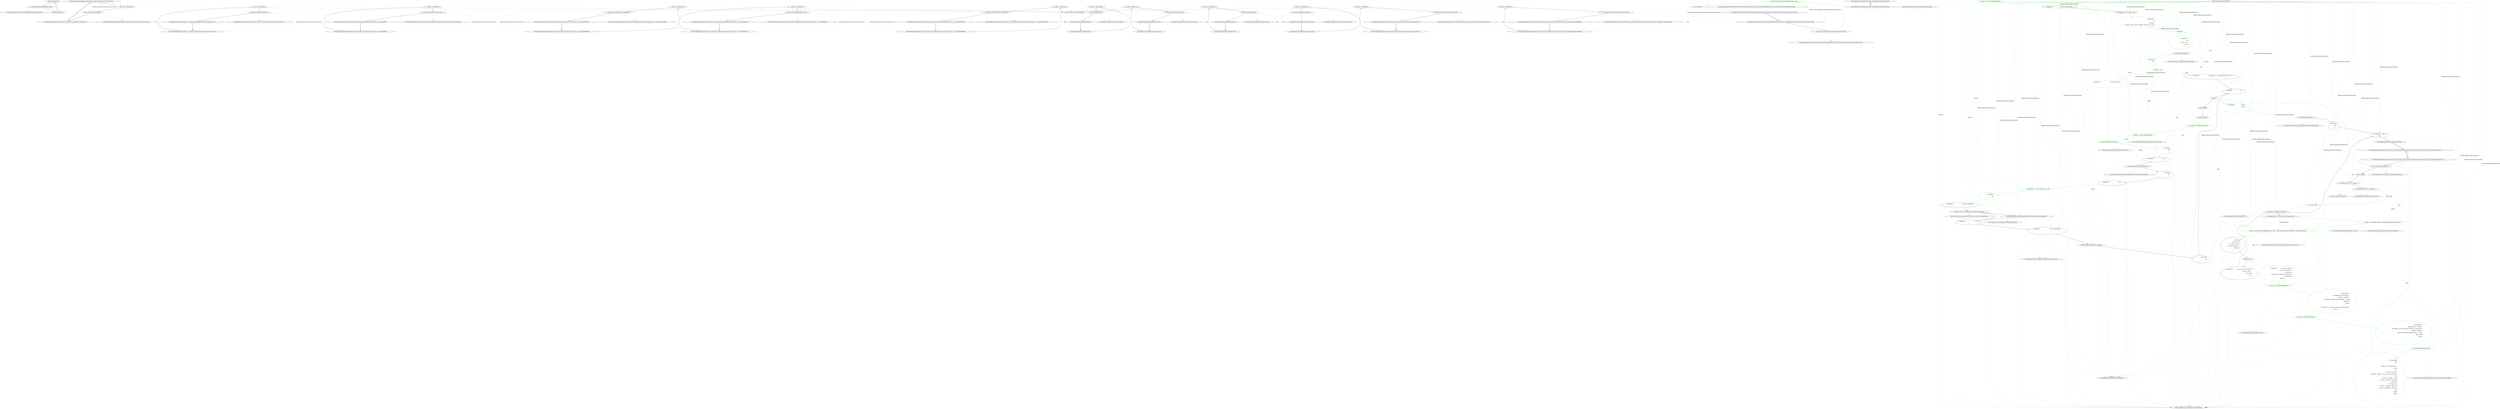 digraph  {
n0 [cluster="lambda expression", label="Entry lambda expression", span="29-29"];
n1 [cluster="lambda expression", label="new BackgroundJobClient(JobStorage.Current)", span="29-29"];
n2 [cluster="lambda expression", label="Exit lambda expression", span="29-29"];
n3 [cluster="Hangfire.BackgroundJobClient.BackgroundJobClient(Hangfire.JobStorage)", label="Entry Hangfire.BackgroundJobClient.BackgroundJobClient(Hangfire.JobStorage)", span="48-48"];
n4 [cluster="Hangfire.BackgroundJob.Enqueue(System.Linq.Expressions.Expression<System.Action>)", label="Entry Hangfire.BackgroundJob.Enqueue(System.Linq.Expressions.Expression<System.Action>)", span="61-61"];
n5 [cluster="Hangfire.BackgroundJob.Enqueue(System.Linq.Expressions.Expression<System.Action>)", label="var client = ClientFactory()", span="63-63"];
n6 [cluster="Hangfire.BackgroundJob.Enqueue(System.Linq.Expressions.Expression<System.Action>)", label="return client.Enqueue(methodCall);", span="64-64"];
n8 [cluster="System.Func<TResult>.Invoke()", label="Entry System.Func<TResult>.Invoke()", span="0-0"];
n7 [cluster="Hangfire.BackgroundJob.Enqueue(System.Linq.Expressions.Expression<System.Action>)", label="Exit Hangfire.BackgroundJob.Enqueue(System.Linq.Expressions.Expression<System.Action>)", span="61-61"];
n9 [cluster="Hangfire.IBackgroundJobClient.Enqueue(System.Linq.Expressions.Expression<System.Action>)", label="Entry Hangfire.IBackgroundJobClient.Enqueue(System.Linq.Expressions.Expression<System.Action>)", span="36-36"];
n10 [cluster="Hangfire.BackgroundJob.Enqueue<T>(System.Linq.Expressions.Expression<System.Action<T>>)", label="Entry Hangfire.BackgroundJob.Enqueue<T>(System.Linq.Expressions.Expression<System.Action<T>>)", span="77-77"];
n11 [cluster="Hangfire.BackgroundJob.Enqueue<T>(System.Linq.Expressions.Expression<System.Action<T>>)", label="var client = ClientFactory()", span="79-79"];
n12 [cluster="Hangfire.BackgroundJob.Enqueue<T>(System.Linq.Expressions.Expression<System.Action<T>>)", label="return client.Enqueue(methodCall);", span="80-80"];
n13 [cluster="Hangfire.BackgroundJob.Enqueue<T>(System.Linq.Expressions.Expression<System.Action<T>>)", label="Exit Hangfire.BackgroundJob.Enqueue<T>(System.Linq.Expressions.Expression<System.Action<T>>)", span="77-77"];
n14 [cluster="Hangfire.IBackgroundJobClient.Enqueue<T>(System.Linq.Expressions.Expression<System.Action<T>>)", label="Entry Hangfire.IBackgroundJobClient.Enqueue<T>(System.Linq.Expressions.Expression<System.Action<T>>)", span="54-54"];
n15 [cluster="Hangfire.BackgroundJob.Schedule(System.Linq.Expressions.Expression<System.Action>, System.TimeSpan)", label="Entry Hangfire.BackgroundJob.Schedule(System.Linq.Expressions.Expression<System.Action>, System.TimeSpan)", span="91-91"];
n16 [cluster="Hangfire.BackgroundJob.Schedule(System.Linq.Expressions.Expression<System.Action>, System.TimeSpan)", label="var client = ClientFactory()", span="93-93"];
n17 [cluster="Hangfire.BackgroundJob.Schedule(System.Linq.Expressions.Expression<System.Action>, System.TimeSpan)", label="return client.Schedule(methodCall, delay);", span="94-94"];
n18 [cluster="Hangfire.BackgroundJob.Schedule(System.Linq.Expressions.Expression<System.Action>, System.TimeSpan)", label="Exit Hangfire.BackgroundJob.Schedule(System.Linq.Expressions.Expression<System.Action>, System.TimeSpan)", span="91-91"];
n19 [cluster="Hangfire.IBackgroundJobClient.Schedule(System.Linq.Expressions.Expression<System.Action>, System.TimeSpan)", label="Entry Hangfire.IBackgroundJobClient.Schedule(System.Linq.Expressions.Expression<System.Action>, System.TimeSpan)", span="69-69"];
n20 [cluster="Hangfire.BackgroundJob.Schedule(System.Linq.Expressions.Expression<System.Action>, System.DateTimeOffset)", label="Entry Hangfire.BackgroundJob.Schedule(System.Linq.Expressions.Expression<System.Action>, System.DateTimeOffset)", span="105-105"];
n21 [cluster="Hangfire.BackgroundJob.Schedule(System.Linq.Expressions.Expression<System.Action>, System.DateTimeOffset)", label="var client = ClientFactory()", span="107-107"];
n22 [cluster="Hangfire.BackgroundJob.Schedule(System.Linq.Expressions.Expression<System.Action>, System.DateTimeOffset)", label="return client.Schedule(methodCall, enqueueAt);", span="108-108"];
n23 [cluster="Hangfire.BackgroundJob.Schedule(System.Linq.Expressions.Expression<System.Action>, System.DateTimeOffset)", label="Exit Hangfire.BackgroundJob.Schedule(System.Linq.Expressions.Expression<System.Action>, System.DateTimeOffset)", span="105-105"];
n24 [cluster="Hangfire.IBackgroundJobClient.Schedule(System.Linq.Expressions.Expression<System.Action>, System.DateTimeOffset)", label="Entry Hangfire.IBackgroundJobClient.Schedule(System.Linq.Expressions.Expression<System.Action>, System.DateTimeOffset)", span="84-84"];
n25 [cluster="Hangfire.BackgroundJob.Schedule<T>(System.Linq.Expressions.Expression<System.Action<T>>, System.TimeSpan)", label="Entry Hangfire.BackgroundJob.Schedule<T>(System.Linq.Expressions.Expression<System.Action<T>>, System.TimeSpan)", span="120-120"];
n26 [cluster="Hangfire.BackgroundJob.Schedule<T>(System.Linq.Expressions.Expression<System.Action<T>>, System.TimeSpan)", label="var client = ClientFactory()", span="122-122"];
n27 [cluster="Hangfire.BackgroundJob.Schedule<T>(System.Linq.Expressions.Expression<System.Action<T>>, System.TimeSpan)", label="return client.Schedule(methodCall, delay);", span="123-123"];
n28 [cluster="Hangfire.BackgroundJob.Schedule<T>(System.Linq.Expressions.Expression<System.Action<T>>, System.TimeSpan)", label="Exit Hangfire.BackgroundJob.Schedule<T>(System.Linq.Expressions.Expression<System.Action<T>>, System.TimeSpan)", span="120-120"];
n29 [cluster="Hangfire.IBackgroundJobClient.Schedule<T>(System.Linq.Expressions.Expression<System.Action<T>>, System.TimeSpan)", label="Entry Hangfire.IBackgroundJobClient.Schedule<T>(System.Linq.Expressions.Expression<System.Action<T>>, System.TimeSpan)", span="104-104"];
n30 [cluster="Hangfire.BackgroundJob.Schedule<T>(System.Linq.Expressions.Expression<System.Action<T>>, System.DateTimeOffset)", label="Entry Hangfire.BackgroundJob.Schedule<T>(System.Linq.Expressions.Expression<System.Action<T>>, System.DateTimeOffset)", span="135-135"];
n31 [cluster="Hangfire.BackgroundJob.Schedule<T>(System.Linq.Expressions.Expression<System.Action<T>>, System.DateTimeOffset)", label="var client = ClientFactory()", span="137-137"];
n32 [cluster="Hangfire.BackgroundJob.Schedule<T>(System.Linq.Expressions.Expression<System.Action<T>>, System.DateTimeOffset)", label="return client.Schedule(methodCall, enqueueAt);", span="138-138"];
n33 [cluster="Hangfire.BackgroundJob.Schedule<T>(System.Linq.Expressions.Expression<System.Action<T>>, System.DateTimeOffset)", label="Exit Hangfire.BackgroundJob.Schedule<T>(System.Linq.Expressions.Expression<System.Action<T>>, System.DateTimeOffset)", span="135-135"];
n34 [cluster="Hangfire.IBackgroundJobClient.Schedule<T>(System.Linq.Expressions.Expression<System.Action<T>>, System.DateTimeOffset)", label="Entry Hangfire.IBackgroundJobClient.Schedule<T>(System.Linq.Expressions.Expression<System.Action<T>>, System.DateTimeOffset)", span="120-120"];
n35 [cluster="Hangfire.BackgroundJob.Delete(string)", label="Entry Hangfire.BackgroundJob.Delete(string)", span="149-149"];
n36 [cluster="Hangfire.BackgroundJob.Delete(string)", label="var client = ClientFactory()", span="151-151"];
n37 [cluster="Hangfire.BackgroundJob.Delete(string)", label="return client.Delete(jobId);", span="152-152"];
n38 [cluster="Hangfire.BackgroundJob.Delete(string)", label="Exit Hangfire.BackgroundJob.Delete(string)", span="149-149"];
n39 [cluster="Hangfire.IBackgroundJobClient.Delete(string)", label="Entry Hangfire.IBackgroundJobClient.Delete(string)", span="204-204"];
n40 [cluster="Hangfire.BackgroundJob.Delete(string, string)", label="Entry Hangfire.BackgroundJob.Delete(string, string)", span="165-165"];
n41 [cluster="Hangfire.BackgroundJob.Delete(string, string)", label="var client = ClientFactory()", span="167-167"];
n42 [cluster="Hangfire.BackgroundJob.Delete(string, string)", label="return client.Delete(jobId, fromState);", span="168-168"];
n43 [cluster="Hangfire.BackgroundJob.Delete(string, string)", label="Exit Hangfire.BackgroundJob.Delete(string, string)", span="165-165"];
n44 [cluster="Hangfire.IBackgroundJobClient.Delete(string, string)", label="Entry Hangfire.IBackgroundJobClient.Delete(string, string)", span="233-233"];
n45 [cluster="Hangfire.BackgroundJob.Requeue(string)", label="Entry Hangfire.BackgroundJob.Requeue(string)", span="178-178"];
n46 [cluster="Hangfire.BackgroundJob.Requeue(string)", label="var client = ClientFactory()", span="180-180"];
n47 [cluster="Hangfire.BackgroundJob.Requeue(string)", label="return client.Requeue(jobId);", span="181-181"];
n48 [cluster="Hangfire.BackgroundJob.Requeue(string)", label="Exit Hangfire.BackgroundJob.Requeue(string)", span="178-178"];
n49 [cluster="Hangfire.IBackgroundJobClient.Requeue(string)", label="Entry Hangfire.IBackgroundJobClient.Requeue(string)", span="249-249"];
n50 [cluster="Hangfire.BackgroundJob.Requeue(string, string)", label="Entry Hangfire.BackgroundJob.Requeue(string, string)", span="194-194"];
n51 [cluster="Hangfire.BackgroundJob.Requeue(string, string)", label="var client = ClientFactory()", span="196-196"];
n52 [cluster="Hangfire.BackgroundJob.Requeue(string, string)", label="return client.Requeue(jobId, fromState);", span="197-197"];
n53 [cluster="Hangfire.BackgroundJob.Requeue(string, string)", label="Exit Hangfire.BackgroundJob.Requeue(string, string)", span="194-194"];
n54 [cluster="Hangfire.IBackgroundJobClient.Requeue(string, string)", label="Entry Hangfire.IBackgroundJobClient.Requeue(string, string)", span="265-265"];
n55 [cluster="Hangfire.BackgroundJob.ContinueWith(string, System.Linq.Expressions.Expression<System.Action>)", label="Entry Hangfire.BackgroundJob.ContinueWith(string, System.Linq.Expressions.Expression<System.Action>)", span="200-200"];
n56 [cluster="Hangfire.BackgroundJob.ContinueWith(string, System.Linq.Expressions.Expression<System.Action>)", label="var client = ClientFactory()", span="202-202"];
n57 [cluster="Hangfire.BackgroundJob.ContinueWith(string, System.Linq.Expressions.Expression<System.Action>)", label="return client.ContinueWith(parentId, methodCall);", span="203-203"];
n58 [cluster="Hangfire.BackgroundJob.ContinueWith(string, System.Linq.Expressions.Expression<System.Action>)", label="Exit Hangfire.BackgroundJob.ContinueWith(string, System.Linq.Expressions.Expression<System.Action>)", span="200-200"];
n59 [cluster="Hangfire.IBackgroundJobClient.ContinueWith(string, System.Linq.Expressions.Expression<System.Action>)", label="Entry Hangfire.IBackgroundJobClient.ContinueWith(string, System.Linq.Expressions.Expression<System.Action>)", span="273-273"];
n60 [cluster="Hangfire.BackgroundJob.ContinueWith(string, System.Linq.Expressions.Expression<System.Action>, Hangfire.JobContinuationOptions)", label="Entry Hangfire.BackgroundJob.ContinueWith(string, System.Linq.Expressions.Expression<System.Action>, Hangfire.JobContinuationOptions)", span="206-206"];
n61 [cluster="Hangfire.BackgroundJob.ContinueWith(string, System.Linq.Expressions.Expression<System.Action>, Hangfire.JobContinuationOptions)", label="var client = ClientFactory()", span="208-208"];
n62 [cluster="Hangfire.BackgroundJob.ContinueWith(string, System.Linq.Expressions.Expression<System.Action>, Hangfire.JobContinuationOptions)", label="return client.ContinueWith(parentId, methodCall, options);", span="209-209"];
n63 [cluster="Hangfire.BackgroundJob.ContinueWith(string, System.Linq.Expressions.Expression<System.Action>, Hangfire.JobContinuationOptions)", label="Exit Hangfire.BackgroundJob.ContinueWith(string, System.Linq.Expressions.Expression<System.Action>, Hangfire.JobContinuationOptions)", span="206-206"];
n64 [cluster="Hangfire.IBackgroundJobClient.ContinueWith(string, System.Linq.Expressions.Expression<System.Action>, Hangfire.JobContinuationOptions)", label="Entry Hangfire.IBackgroundJobClient.ContinueWith(string, System.Linq.Expressions.Expression<System.Action>, Hangfire.JobContinuationOptions)", span="288-288"];
m1_2 [cluster="Hangfire.MsmqExtensions.UseMsmqQueues(Hangfire.IGlobalConfiguration<Hangfire.SqlServer.SqlServerStorage>, string, params string[])", color=green, community=0, file="MsmqExtensions.cs", label="-1: configuration.Entry.QueueProviders.Add(provider, queues)", span="29-29"];
m1_0 [cluster="Hangfire.MsmqExtensions.UseMsmqQueues(Hangfire.IGlobalConfiguration<Hangfire.SqlServer.SqlServerStorage>, string, params string[])", file="MsmqExtensions.cs", label="Entry Hangfire.MsmqExtensions.UseMsmqQueues(Hangfire.IGlobalConfiguration<Hangfire.SqlServer.SqlServerStorage>, string, params string[])", span="24-24"];
m1_1 [cluster="Hangfire.MsmqExtensions.UseMsmqQueues(Hangfire.IGlobalConfiguration<Hangfire.SqlServer.SqlServerStorage>, string, params string[])", file="MsmqExtensions.cs", label="var provider = new MsmqJobQueueProvider(pathPattern, queues)", span="28-28"];
m1_3 [cluster="Hangfire.MsmqExtensions.UseMsmqQueues(Hangfire.IGlobalConfiguration<Hangfire.SqlServer.SqlServerStorage>, string, params string[])", color=green, community=0, file="MsmqExtensions.cs", label="-1: return configuration;", span="31-31"];
m1_4 [cluster="Hangfire.MsmqExtensions.UseMsmqQueues(Hangfire.IGlobalConfiguration<Hangfire.SqlServer.SqlServerStorage>, string, params string[])", file="MsmqExtensions.cs", label="Exit Hangfire.MsmqExtensions.UseMsmqQueues(Hangfire.IGlobalConfiguration<Hangfire.SqlServer.SqlServerStorage>, string, params string[])", span="24-24"];
m1_5 [cluster="Hangfire.SqlServer.Msmq.MsmqJobQueueProvider.MsmqJobQueueProvider(string, System.Collections.Generic.IEnumerable<string>)", file="MsmqExtensions.cs", label="Entry Hangfire.SqlServer.Msmq.MsmqJobQueueProvider.MsmqJobQueueProvider(string, System.Collections.Generic.IEnumerable<string>)", span="26-26"];
m1_6 [cluster="Hangfire.SqlServer.PersistentJobQueueProviderCollection.Add(Hangfire.SqlServer.IPersistentJobQueueProvider, System.Collections.Generic.IEnumerable<string>)", file="MsmqExtensions.cs", label="Entry Hangfire.SqlServer.PersistentJobQueueProviderCollection.Add(Hangfire.SqlServer.IPersistentJobQueueProvider, System.Collections.Generic.IEnumerable<string>)", span="40-40"];
m2_0 [cluster="Hangfire.Server.IJobPerformanceProcess.Run(Hangfire.Server.PerformContext)", file="Program.cs", label="Entry Hangfire.Server.IJobPerformanceProcess.Run(Hangfire.Server.PerformContext)", span="20-20"];
m2_1 [cluster="Hangfire.Server.IJobPerformanceProcess.Run(Hangfire.Server.PerformContext)", file="Program.cs", label="Exit Hangfire.Server.IJobPerformanceProcess.Run(Hangfire.Server.PerformContext)", span="20-20"];
m3_71 [cluster="Hangfire.Storage.IStorageConnection.GetStateData(string)", file="RetriesPage.generated.cs", label="Entry Hangfire.Storage.IStorageConnection.GetStateData(string)", span="45-45"];
m3_63 [cluster="Hangfire.JobStorage.GetConnection()", file="RetriesPage.generated.cs", label="Entry Hangfire.JobStorage.GetConnection()", span="56-56"];
m3_0 [cluster="HangFire.Storage.Monitoring.JobList<TDto>.JobList(System.Collections.Generic.IEnumerable<System.Collections.Generic.KeyValuePair<string, TDto>>)", file="RetriesPage.generated.cs", label="Entry HangFire.Storage.Monitoring.JobList<TDto>.JobList(System.Collections.Generic.IEnumerable<System.Collections.Generic.KeyValuePair<string, TDto>>)", span="6-6"];
m3_10 [cluster="Hangfire.Dashboard.Pages.RetriesPage.Execute()", color=green, community=0, file="RetriesPage.generated.cs", label="-1: pager = new Pager(from, perPage, storageConnection.GetSetCount(''retries''))", span="82-82"];
m3_4 [cluster="Hangfire.Dashboard.Pages.RetriesPage.Execute()", file="RetriesPage.generated.cs", label="int.TryParse(Query(''from''), out from)", span="72-72"];
m3_5 [cluster="Hangfire.Dashboard.Pages.RetriesPage.Execute()", file="RetriesPage.generated.cs", label="int.TryParse(Query(''count''), out perPage)", span="73-73"];
m3_9 [cluster="Hangfire.Dashboard.Pages.RetriesPage.Execute()", file="RetriesPage.generated.cs", label="var storageConnection = connection as JobStorageConnection", span="80-80"];
m3_11 [cluster="Hangfire.Dashboard.Pages.RetriesPage.Execute()", color=green, community=0, file="RetriesPage.generated.cs", label="-1: jobIds = storageConnection.GetRangeFromSet(''retries'', pager.FromRecord, pager.FromRecord + pager.RecordsPerPage - 1)", span="83-83"];
m3_20 [cluster="Hangfire.Dashboard.Pages.RetriesPage.Execute()", color=green, community=0, file="RetriesPage.generated.cs", label="-1: Write(Html.PerPageSelector(pager))", span="158-158"];
m3_55 [cluster="Hangfire.Dashboard.Pages.RetriesPage.Execute()", file="RetriesPage.generated.cs", label="Write(Html.Paginator(pager))", span="365-365"];
m3_6 [cluster="Hangfire.Dashboard.Pages.RetriesPage.Execute()", color=green, community=0, file="RetriesPage.generated.cs", label="-1: Pager pager", span="75-75"];
m3_7 [cluster="Hangfire.Dashboard.Pages.RetriesPage.Execute()", color=green, community=0, file="RetriesPage.generated.cs", label="-1: List<string> jobIds", span="76-76"];
m3_8 [cluster="Hangfire.Dashboard.Pages.RetriesPage.Execute()", file="RetriesPage.generated.cs", label="var connection = Storage.GetConnection()", span="78-78"];
m3_12 [cluster="Hangfire.Dashboard.Pages.RetriesPage.Execute()", file="RetriesPage.generated.cs", label="WriteLiteral(''\r\n<div class=\''row\''>\r\n    <div class=\''col-md-12\''>\r\n        <h1 class=\''page-header\'''' +\r\n''>Retries</h1>\r\n'')", span="90-91"];
m3_13 [cluster="Hangfire.Dashboard.Pages.RetriesPage.Execute()", file="RetriesPage.generated.cs", label="jobIds.Count == 0", span="96-96"];
m3_22 [cluster="Hangfire.Dashboard.Pages.RetriesPage.Execute()", file="RetriesPage.generated.cs", label=jobIds, span="186-186"];
m3_19 [cluster="Hangfire.Dashboard.Pages.RetriesPage.Execute()", color=green, community=0, file="RetriesPage.generated.cs", label="-1: WriteLiteral(@''''''\r\n                            data-loading-text=''''Deleting...''''\r\n                            data-confirm=''''Do you really want to DELETE ALL selected jobs?''''\r\n                            disabled=''''disabled''''>\r\n                        <span class=''''glyphicon glyphicon-remove''''></span>\r\n                        Delete selected\r\n                    </button>\r\n\r\n                    '')", span="145-153"];
m3_21 [cluster="Hangfire.Dashboard.Pages.RetriesPage.Execute()", color=green, community=0, file="RetriesPage.generated.cs", label="-1: WriteLiteral(@''\r\n                </div>\r\n\r\n                <table class=''''table table-hover''''>\r\n                    <thead>\r\n                    <tr>\r\n                        <th class=''''min-width''''>\r\n                            <input type=''''checkbox'''' class=''''js-jobs-list-select-all''''/>\r\n                        </th>\r\n                        <th class=''''min-width''''>Id</th>\r\n                        <th class=''''min-width''''>State</th>\r\n                        <th>Job</th>\r\n                        <th>Reason</th>\r\n                        <th class=''''align-right''''>Retry</th>\r\n                        <th class=''''align-right''''>Created</th>\r\n                    </tr>\r\n                    </thead>\r\n                    <tbody>\r\n'')", span="163-181"];
m3_15 [cluster="Hangfire.Dashboard.Pages.RetriesPage.Execute()", color=green, community=0, file="RetriesPage.generated.cs", label="-1: WriteLiteral(''            <div class=\''js-jobs-list\''>\r\n                <div class=\''btn-toolbar b'' +\r\n''tn-toolbar-top\''>\r\n                    <button class=\''js-jobs-list-command btn bt'' +\r\n''n-sm btn-primary\''\r\n                            data-url=\'''')", span="115-117"];
m3_16 [cluster="Hangfire.Dashboard.Pages.RetriesPage.Execute()", color=green, community=0, file="RetriesPage.generated.cs", label="-1: Write(Url.To(''/jobs/scheduled/enqueue''))", span="122-122"];
m3_17 [cluster="Hangfire.Dashboard.Pages.RetriesPage.Execute()", color=green, community=0, file="RetriesPage.generated.cs", label="-1: WriteLiteral(@''''''\r\n                            data-loading-text=''''Enqueueing...''''\r\n                            disabled=''''disabled''''>\r\n                        <span class=''''glyphicon glyphicon-repeat''''></span>\r\n                        Enqueue jobs\r\n                    </button>\r\n\r\n                    <button class=''''js-jobs-list-command btn btn-sm btn-default''''\r\n                            data-url='''''')", span="127-135"];
m3_18 [cluster="Hangfire.Dashboard.Pages.RetriesPage.Execute()", color=green, community=0, file="RetriesPage.generated.cs", label="-1: Write(Url.To(''/jobs/scheduled/delete''))", span="140-140"];
m3_54 [cluster="Hangfire.Dashboard.Pages.RetriesPage.Execute()", color=green, community=0, file="RetriesPage.generated.cs", label="-1: WriteLiteral(''                    </tbody>\r\n                </table>\r\n\r\n                '')", span="360-360"];
m3_26 [cluster="Hangfire.Dashboard.Pages.RetriesPage.Execute()", color=green, community=0, file="RetriesPage.generated.cs", label="-1: jobData = connection.GetJobData(jobId)", span="193-193"];
m3_25 [cluster="Hangfire.Dashboard.Pages.RetriesPage.Execute()", color=green, community=0, file="RetriesPage.generated.cs", label="-1: var connection = Storage.GetConnection()", span="191-191"];
m3_27 [cluster="Hangfire.Dashboard.Pages.RetriesPage.Execute()", color=green, community=0, file="RetriesPage.generated.cs", label="-1: stateData = connection.GetStateData(jobId)", span="194-194"];
m3_29 [cluster="Hangfire.Dashboard.Pages.RetriesPage.Execute()", file="RetriesPage.generated.cs", label="Write(jobData != null ? ''hover'' : null)", span="206-206"];
m3_35 [cluster="Hangfire.Dashboard.Pages.RetriesPage.Execute()", color=green, community=0, file="RetriesPage.generated.cs", label="-1: jobData == null", span="238-238"];
m3_38 [cluster="Hangfire.Dashboard.Pages.RetriesPage.Execute()", color=green, community=0, file="RetriesPage.generated.cs", label="-1: Write(Html.StateLabel(jobData.State))", span="262-262"];
m3_41 [cluster="Hangfire.Dashboard.Pages.RetriesPage.Execute()", file="RetriesPage.generated.cs", label="Write(Html.JobNameLink(jobId, jobData.Job))", span="276-276"];
m3_51 [cluster="Hangfire.Dashboard.Pages.RetriesPage.Execute()", file="RetriesPage.generated.cs", label="Write(Html.RelativeTime(jobData.CreatedAt))", span="335-335"];
m3_28 [cluster="Hangfire.Dashboard.Pages.RetriesPage.Execute()", file="RetriesPage.generated.cs", label="WriteLiteral(''                        <tr class=\''js-jobs-list-row '')", span="201-201"];
m3_44 [cluster="Hangfire.Dashboard.Pages.RetriesPage.Execute()", color=green, community=0, file="RetriesPage.generated.cs", label="-1: Write(stateData != null ? stateData.Reason : null)", span="290-290"];
m3_47 [cluster="Hangfire.Dashboard.Pages.RetriesPage.Execute()", file="RetriesPage.generated.cs", label="stateData != null && stateData.Data.ContainsKey(''EnqueueAt'')", span="304-304"];
m3_48 [cluster="Hangfire.Dashboard.Pages.RetriesPage.Execute()", file="RetriesPage.generated.cs", label="Write(Html.RelativeTime(JobHelper.DeserializeDateTime(stateData.Data[''EnqueueAt''])))", span="312-312"];
m3_31 [cluster="Hangfire.Dashboard.Pages.RetriesPage.Execute()", color=green, community=0, file="RetriesPage.generated.cs", label="-1: Write(jobId)", span="217-217"];
m3_30 [cluster="Hangfire.Dashboard.Pages.RetriesPage.Execute()", color=green, community=0, file="RetriesPage.generated.cs", label="-1: WriteLiteral(''\''>\r\n                            <td>\r\n                                <input type'' +\r\n''=\''checkbox\'' class=\''js-jobs-list-checkbox\'' name=\''jobs[]\'' value=\'''')", span="211-212"];
m3_32 [cluster="Hangfire.Dashboard.Pages.RetriesPage.Execute()", color=green, community=0, file="RetriesPage.generated.cs", label="-1: WriteLiteral(''\''/>\r\n                            </td>\r\n                            <td class=\''mi'' +\r\n''n-width\''>\r\n                                '')", span="222-223"];
m3_24 [cluster="Hangfire.Dashboard.Pages.RetriesPage.Execute()", file="RetriesPage.generated.cs", label="StateData stateData", span="189-189"];
m3_34 [cluster="Hangfire.Dashboard.Pages.RetriesPage.Execute()", color=green, community=0, file="RetriesPage.generated.cs", label="-1: WriteLiteral(''\r\n                            </td>\r\n'')", span="233-233"];
m3_36 [cluster="Hangfire.Dashboard.Pages.RetriesPage.Execute()", file="RetriesPage.generated.cs", label="WriteLiteral(''                                <td colspan=\''5\''><em>Job expired.</em></td>\r\n'')", span="244-244"];
m3_37 [cluster="Hangfire.Dashboard.Pages.RetriesPage.Execute()", color=green, community=0, file="RetriesPage.generated.cs", label="-1: WriteLiteral(''                                <td class=\''min-width\''>\r\n                         '' +\r\n''           '')", span="256-257"];
m3_39 [cluster="Hangfire.Dashboard.Pages.RetriesPage.Execute()", color=green, community=0, file="RetriesPage.generated.cs", label="-1: WriteLiteral(''\r\n                                </td>\r\n'')", span="267-267"];
m3_43 [cluster="Hangfire.Dashboard.Pages.RetriesPage.Execute()", file="RetriesPage.generated.cs", label="WriteLiteral(''                                <td>\r\n                                    '')", span="285-285"];
m3_45 [cluster="Hangfire.Dashboard.Pages.RetriesPage.Execute()", color=green, community=0, file="RetriesPage.generated.cs", label="-1: WriteLiteral(''\r\n                                </td>\r\n'')", span="295-295"];
m3_33 [cluster="Hangfire.Dashboard.Pages.RetriesPage.Execute()", file="RetriesPage.generated.cs", label="Write(Html.JobIdLink(jobId))", span="228-228"];
m3_40 [cluster="Hangfire.Dashboard.Pages.RetriesPage.Execute()", file="RetriesPage.generated.cs", label="WriteLiteral(''                                <td>\r\n                                    '')", span="271-271"];
m3_46 [cluster="Hangfire.Dashboard.Pages.RetriesPage.Execute()", file="RetriesPage.generated.cs", label="WriteLiteral(''                                <td class=\''align-right\''>\r\n'')", span="299-299"];
m3_3 [cluster="Hangfire.Dashboard.Pages.RetriesPage.Execute()", file="RetriesPage.generated.cs", label="int from, perPage", span="70-70"];
m3_56 [cluster="Hangfire.Dashboard.Pages.RetriesPage.Execute()", file="RetriesPage.generated.cs", label="WriteLiteral(''\r\n            </div>\r\n'')", span="370-370"];
m3_14 [cluster="Hangfire.Dashboard.Pages.RetriesPage.Execute()", file="RetriesPage.generated.cs", label="WriteLiteral(''            <div class=\''alert alert-success\''>\r\n                All is OK – you ha'' +\r\n''ve no retries.\r\n            </div>\r\n'')", span="102-103"];
m3_53 [cluster="Hangfire.Dashboard.Pages.RetriesPage.Execute()", file="RetriesPage.generated.cs", label="WriteLiteral(''                        </tr>\r\n'')", span="350-350"];
m3_23 [cluster="Hangfire.Dashboard.Pages.RetriesPage.Execute()", file="RetriesPage.generated.cs", label="JobData jobData", span="188-188"];
m3_1 [cluster="HangFire.Storage.Monitoring.JobList<TDto>.JobList(System.Collections.Generic.IEnumerable<System.Collections.Generic.KeyValuePair<string, TDto>>)", file="RetriesPage.generated.cs", label="Exit HangFire.Storage.Monitoring.JobList<TDto>.JobList(System.Collections.Generic.IEnumerable<System.Collections.Generic.KeyValuePair<string, TDto>>)", span="6-6"];
m3_2 [cluster="Hangfire.Dashboard.Pages.RetriesPage.Execute()", file="RetriesPage.generated.cs", label="Layout = new LayoutPage(''Retries'')", span="68-68"];
m3_42 [cluster="Hangfire.Dashboard.Pages.RetriesPage.Execute()", file="RetriesPage.generated.cs", label="WriteLiteral(''\r\n                                </td>\r\n'')", span="281-281"];
m3_49 [cluster="Hangfire.Dashboard.Pages.RetriesPage.Execute()", file="RetriesPage.generated.cs", label="WriteLiteral(''                                </td>\r\n'')", span="325-325"];
m3_50 [cluster="Hangfire.Dashboard.Pages.RetriesPage.Execute()", file="RetriesPage.generated.cs", label="WriteLiteral(''                                <td class=\''align-right\''>\r\n                       '' +\r\n''             '')", span="329-330"];
m3_52 [cluster="Hangfire.Dashboard.Pages.RetriesPage.Execute()", file="RetriesPage.generated.cs", label="WriteLiteral(''\r\n                                </td>\r\n'')", span="340-340"];
m3_57 [cluster="Hangfire.Dashboard.Pages.RetriesPage.Execute()", file="RetriesPage.generated.cs", label="WriteLiteral(''    </div>\r\n</div>'')", span="380-380"];
m3_58 [cluster="Hangfire.Dashboard.Pages.RetriesPage.Execute()", file="RetriesPage.generated.cs", label="Exit Hangfire.Dashboard.Pages.RetriesPage.Execute()", span="52-52"];
m3_78 [cluster="Hangfire.Dashboard.HtmlHelper.Paginator(Hangfire.Dashboard.Pager)", file="RetriesPage.generated.cs", label="Entry Hangfire.Dashboard.HtmlHelper.Paginator(Hangfire.Dashboard.Pager)", span="70-70"];
m3_67 [cluster="Hangfire.Dashboard.UrlHelper.To(string)", file="RetriesPage.generated.cs", label="Entry Hangfire.Dashboard.UrlHelper.To(string)", span="33-33"];
m3_60 [cluster="Hangfire.Dashboard.Pages.LayoutPage.LayoutPage(string)", file="RetriesPage.generated.cs", label="Entry Hangfire.Dashboard.Pages.LayoutPage.LayoutPage(string)", span="4-4"];
m3_66 [cluster="Hangfire.Storage.JobStorageConnection.GetRangeFromSet(string, int, int)", file="RetriesPage.generated.cs", label="Entry Hangfire.Storage.JobStorageConnection.GetRangeFromSet(string, int, int)", span="58-58"];
m3_59 [cluster="Hangfire.Dashboard.RazorPage.WriteLiteral(string)", file="RetriesPage.generated.cs", label="Entry Hangfire.Dashboard.RazorPage.WriteLiteral(string)", span="104-104"];
m3_61 [cluster="Hangfire.Dashboard.RazorPage.Query(string)", file="RetriesPage.generated.cs", label="Entry Hangfire.Dashboard.RazorPage.Query(string)", span="65-65"];
m3_70 [cluster="Hangfire.Storage.IStorageConnection.GetJobData(string)", file="RetriesPage.generated.cs", label="Entry Hangfire.Storage.IStorageConnection.GetJobData(string)", span="42-42"];
m3_62 [cluster="int.TryParse(string, out int)", file="RetriesPage.generated.cs", label="Entry int.TryParse(string, out int)", span="0-0"];
m3_64 [cluster="Hangfire.Dashboard.Pager.Pager(int, int, long)", file="RetriesPage.generated.cs", label="Entry Hangfire.Dashboard.Pager.Pager(int, int, long)", span="29-29"];
m3_76 [cluster="Hangfire.Common.JobHelper.DeserializeDateTime(string)", file="RetriesPage.generated.cs", label="Entry Hangfire.Common.JobHelper.DeserializeDateTime(string)", span="73-73"];
m3_77 [cluster="Hangfire.Dashboard.HtmlHelper.RelativeTime(System.DateTime)", file="RetriesPage.generated.cs", label="Entry Hangfire.Dashboard.HtmlHelper.RelativeTime(System.DateTime)", span="154-154"];
m3_75 [cluster="System.Collections.Generic.IDictionary<TKey, TValue>.ContainsKey(TKey)", file="RetriesPage.generated.cs", label="Entry System.Collections.Generic.IDictionary<TKey, TValue>.ContainsKey(TKey)", span="0-0"];
m3_73 [cluster="Hangfire.Dashboard.HtmlHelper.StateLabel(string)", file="RetriesPage.generated.cs", label="Entry Hangfire.Dashboard.HtmlHelper.StateLabel(string)", span="126-126"];
m3_69 [cluster="Hangfire.Dashboard.HtmlHelper.PerPageSelector(Hangfire.Dashboard.Pager)", file="RetriesPage.generated.cs", label="Entry Hangfire.Dashboard.HtmlHelper.PerPageSelector(Hangfire.Dashboard.Pager)", span="76-76"];
m3_74 [cluster="Hangfire.Dashboard.HtmlHelper.JobNameLink(string, Hangfire.Common.Job)", file="RetriesPage.generated.cs", label="Entry Hangfire.Dashboard.HtmlHelper.JobNameLink(string, Hangfire.Common.Job)", span="146-146"];
m3_72 [cluster="Hangfire.Dashboard.HtmlHelper.JobIdLink(string)", file="RetriesPage.generated.cs", label="Entry Hangfire.Dashboard.HtmlHelper.JobIdLink(string)", span="139-139"];
m3_68 [cluster="Hangfire.Dashboard.RazorPage.Write(object)", file="RetriesPage.generated.cs", label="Entry Hangfire.Dashboard.RazorPage.Write(object)", span="111-111"];
m3_65 [cluster="Hangfire.Storage.JobStorageConnection.GetSetCount(string)", file="RetriesPage.generated.cs", label="Entry Hangfire.Storage.JobStorageConnection.GetSetCount(string)", span="53-53"];
m3_79 [file="RetriesPage.generated.cs", label="Hangfire.Dashboard.Pages.RetriesPage", span=""];
n0 -> n1  [key=0, style=solid];
n1 -> n2  [key=0, style=solid];
n1 -> n3  [key=2, style=dotted];
n2 -> n0  [color=blue, key=0, style=bold];
n4 -> n5  [key=0, style=solid];
n4 -> n6  [color=darkseagreen4, key=1, label="System.Linq.Expressions.Expression<System.Action>", style=dashed];
n5 -> n6  [key=0, style=solid];
n5 -> n8  [key=2, style=dotted];
n6 -> n7  [key=0, style=solid];
n6 -> n9  [key=2, style=dotted];
n7 -> n4  [color=blue, key=0, style=bold];
n10 -> n11  [key=0, style=solid];
n10 -> n12  [color=darkseagreen4, key=1, label="System.Linq.Expressions.Expression<System.Action<T>>", style=dashed];
n11 -> n12  [key=0, style=solid];
n11 -> n8  [key=2, style=dotted];
n12 -> n13  [key=0, style=solid];
n12 -> n14  [key=2, style=dotted];
n13 -> n10  [color=blue, key=0, style=bold];
n15 -> n16  [key=0, style=solid];
n15 -> n17  [color=darkseagreen4, key=1, label="System.Linq.Expressions.Expression<System.Action>", style=dashed];
n16 -> n17  [key=0, style=solid];
n16 -> n8  [key=2, style=dotted];
n17 -> n18  [key=0, style=solid];
n17 -> n19  [key=2, style=dotted];
n18 -> n15  [color=blue, key=0, style=bold];
n20 -> n21  [key=0, style=solid];
n20 -> n22  [color=darkseagreen4, key=1, label="System.Linq.Expressions.Expression<System.Action>", style=dashed];
n21 -> n22  [key=0, style=solid];
n21 -> n8  [key=2, style=dotted];
n22 -> n23  [key=0, style=solid];
n22 -> n24  [key=2, style=dotted];
n23 -> n20  [color=blue, key=0, style=bold];
n25 -> n26  [key=0, style=solid];
n25 -> n27  [color=darkseagreen4, key=1, label="System.Linq.Expressions.Expression<System.Action<T>>", style=dashed];
n26 -> n27  [key=0, style=solid];
n26 -> n8  [key=2, style=dotted];
n27 -> n28  [key=0, style=solid];
n27 -> n29  [key=2, style=dotted];
n28 -> n25  [color=blue, key=0, style=bold];
n30 -> n31  [key=0, style=solid];
n30 -> n32  [color=darkseagreen4, key=1, label="System.Linq.Expressions.Expression<System.Action<T>>", style=dashed];
n31 -> n32  [key=0, style=solid];
n31 -> n8  [key=2, style=dotted];
n32 -> n33  [key=0, style=solid];
n32 -> n34  [key=2, style=dotted];
n33 -> n30  [color=blue, key=0, style=bold];
n35 -> n36  [key=0, style=solid];
n35 -> n37  [color=darkseagreen4, key=1, label=string, style=dashed];
n36 -> n37  [key=0, style=solid];
n36 -> n8  [key=2, style=dotted];
n37 -> n38  [key=0, style=solid];
n37 -> n39  [key=2, style=dotted];
n38 -> n35  [color=blue, key=0, style=bold];
n40 -> n41  [key=0, style=solid];
n40 -> n42  [color=darkseagreen4, key=1, label=string, style=dashed];
n41 -> n42  [key=0, style=solid];
n41 -> n8  [key=2, style=dotted];
n42 -> n43  [key=0, style=solid];
n42 -> n44  [key=2, style=dotted];
n43 -> n40  [color=blue, key=0, style=bold];
n45 -> n46  [key=0, style=solid];
n45 -> n47  [color=darkseagreen4, key=1, label=string, style=dashed];
n46 -> n47  [key=0, style=solid];
n46 -> n8  [key=2, style=dotted];
n47 -> n48  [key=0, style=solid];
n47 -> n49  [key=2, style=dotted];
n48 -> n45  [color=blue, key=0, style=bold];
n50 -> n51  [key=0, style=solid];
n50 -> n52  [color=darkseagreen4, key=1, label=string, style=dashed];
n51 -> n52  [key=0, style=solid];
n51 -> n8  [key=2, style=dotted];
n52 -> n53  [key=0, style=solid];
n52 -> n54  [key=2, style=dotted];
n53 -> n50  [color=blue, key=0, style=bold];
n55 -> n56  [key=0, style=solid];
n55 -> n57  [color=darkseagreen4, key=1, label=string, style=dashed];
n56 -> n57  [key=0, style=solid];
n56 -> n8  [key=2, style=dotted];
n57 -> n58  [key=0, style=solid];
n57 -> n59  [key=2, style=dotted];
n58 -> n55  [color=blue, key=0, style=bold];
n60 -> n61  [key=0, style=solid];
n60 -> n62  [color=darkseagreen4, key=1, label=string, style=dashed];
n61 -> n62  [key=0, style=solid];
n61 -> n8  [key=2, style=dotted];
n62 -> n63  [key=0, style=solid];
n62 -> n64  [key=2, style=dotted];
n63 -> n60  [color=blue, key=0, style=bold];
m1_2 -> m1_3  [color=green, key=0, style=solid];
m1_2 -> m1_6  [color=green, key=2, style=dotted];
m1_0 -> m1_1  [key=0, style=solid];
m1_0 -> m1_2  [color=green, key=1, label="Hangfire.IGlobalConfiguration<Hangfire.SqlServer.SqlServerStorage>", style=dashed];
m1_0 -> m1_3  [color=green, key=1, label="Hangfire.IGlobalConfiguration<Hangfire.SqlServer.SqlServerStorage>", style=dashed];
m1_1 -> m1_2  [color=green, key=0, style=solid];
m1_1 -> m1_5  [key=2, style=dotted];
m1_3 -> m1_4  [color=green, key=0, style=solid];
m1_4 -> m1_0  [color=blue, key=0, style=bold];
m2_0 -> m2_1  [key=0, style=solid];
m2_1 -> m2_0  [color=blue, key=0, style=bold];
m3_0 -> m3_1  [key=0, style=solid];
m3_10 -> m3_11  [color=green, key=0, style=solid];
m3_10 -> m3_64  [color=green, key=2, style=dotted];
m3_10 -> m3_65  [color=green, key=2, style=dotted];
m3_10 -> m3_20  [color=green, key=1, label=pager, style=dashed];
m3_10 -> m3_55  [color=green, key=1, label=pager, style=dashed];
m3_4 -> m3_10  [color=green, key=1, label=from, style=dashed];
m3_4 -> m3_5  [key=0, style=solid];
m3_4 -> m3_61  [key=2, style=dotted];
m3_4 -> m3_62  [key=2, style=dotted];
m3_5 -> m3_10  [color=green, key=1, label=perPage, style=dashed];
m3_5 -> m3_6  [color=green, key=0, style=solid];
m3_5 -> m3_61  [key=2, style=dotted];
m3_5 -> m3_62  [key=2, style=dotted];
m3_9 -> m3_10  [color=green, key=0, style=solid];
m3_9 -> m3_11  [color=green, key=1, label=storageConnection, style=dashed];
m3_11 -> m3_12  [color=green, key=0, style=solid];
m3_11 -> m3_66  [color=green, key=2, style=dotted];
m3_11 -> m3_13  [color=green, key=1, label=jobIds, style=dashed];
m3_11 -> m3_22  [color=green, key=1, label=jobIds, style=dashed];
m3_20 -> m3_21  [color=green, key=0, style=solid];
m3_20 -> m3_69  [color=green, key=2, style=dotted];
m3_20 -> m3_68  [color=green, key=2, style=dotted];
m3_55 -> m3_56  [key=0, style=solid];
m3_55 -> m3_78  [key=2, style=dotted];
m3_55 -> m3_68  [key=2, style=dotted];
m3_6 -> m3_7  [color=green, key=0, style=solid];
m3_7 -> m3_8  [color=green, key=0, style=solid];
m3_8 -> m3_9  [key=0, style=solid];
m3_8 -> m3_63  [key=2, style=dotted];
m3_12 -> m3_13  [key=0, style=solid];
m3_12 -> m3_59  [key=2, style=dotted];
m3_13 -> m3_15  [color=green, key=0, style=solid];
m3_13 -> m3_14  [key=0, style=solid];
m3_22 -> m3_54  [color=green, key=0, style=solid];
m3_22 -> m3_26  [color=green, key=1, label=jobId, style=dashed];
m3_22 -> m3_27  [color=green, key=1, label=jobId, style=dashed];
m3_22 -> m3_31  [color=green, key=1, label=jobId, style=dashed];
m3_22 -> m3_23  [key=0, style=solid];
m3_22 -> m3_33  [color=darkseagreen4, key=1, label=jobId, style=dashed];
m3_22 -> m3_41  [color=darkseagreen4, key=1, label=jobId, style=dashed];
m3_19 -> m3_20  [color=green, key=0, style=solid];
m3_19 -> m3_59  [color=green, key=2, style=dotted];
m3_21 -> m3_22  [color=green, key=0, style=solid];
m3_21 -> m3_59  [color=green, key=2, style=dotted];
m3_15 -> m3_16  [color=green, key=0, style=solid];
m3_15 -> m3_59  [color=green, key=2, style=dotted];
m3_16 -> m3_17  [color=green, key=0, style=solid];
m3_16 -> m3_67  [color=green, key=2, style=dotted];
m3_16 -> m3_68  [color=green, key=2, style=dotted];
m3_17 -> m3_18  [color=green, key=0, style=solid];
m3_17 -> m3_59  [color=green, key=2, style=dotted];
m3_18 -> m3_19  [color=green, key=0, style=solid];
m3_18 -> m3_67  [color=green, key=2, style=dotted];
m3_18 -> m3_68  [color=green, key=2, style=dotted];
m3_54 -> m3_55  [color=green, key=0, style=solid];
m3_54 -> m3_59  [color=green, key=2, style=dotted];
m3_26 -> m3_27  [color=green, key=0, style=solid];
m3_26 -> m3_70  [color=green, key=2, style=dotted];
m3_26 -> m3_29  [color=green, key=1, label=jobData, style=dashed];
m3_26 -> m3_35  [color=green, key=1, label=jobData, style=dashed];
m3_26 -> m3_38  [color=green, key=1, label=jobData, style=dashed];
m3_26 -> m3_41  [color=green, key=1, label=jobData, style=dashed];
m3_26 -> m3_51  [color=green, key=1, label=jobData, style=dashed];
m3_25 -> m3_26  [color=green, key=0, style=solid];
m3_25 -> m3_27  [color=green, key=1, label=connection, style=dashed];
m3_25 -> m3_63  [color=green, key=2, style=dotted];
m3_27 -> m3_28  [color=green, key=0, style=solid];
m3_27 -> m3_71  [color=green, key=2, style=dotted];
m3_27 -> m3_44  [color=green, key=1, label=stateData, style=dashed];
m3_27 -> m3_47  [color=green, key=1, label=stateData, style=dashed];
m3_27 -> m3_48  [color=green, key=1, label=stateData, style=dashed];
m3_29 -> m3_30  [color=green, key=0, style=solid];
m3_29 -> m3_68  [key=2, style=dotted];
m3_35 -> m3_36  [color=green, key=0, style=solid];
m3_35 -> m3_37  [color=green, key=0, style=solid];
m3_38 -> m3_39  [color=green, key=0, style=solid];
m3_38 -> m3_73  [color=green, key=2, style=dotted];
m3_38 -> m3_68  [color=green, key=2, style=dotted];
m3_41 -> m3_68  [key=2, style=dotted];
m3_41 -> m3_42  [key=0, style=solid];
m3_41 -> m3_74  [key=2, style=dotted];
m3_51 -> m3_68  [key=2, style=dotted];
m3_51 -> m3_52  [key=0, style=solid];
m3_51 -> m3_77  [key=2, style=dotted];
m3_28 -> m3_59  [key=2, style=dotted];
m3_28 -> m3_29  [key=0, style=solid];
m3_44 -> m3_45  [color=green, key=0, style=solid];
m3_44 -> m3_68  [color=green, key=2, style=dotted];
m3_47 -> m3_48  [key=0, style=solid];
m3_47 -> m3_49  [key=0, style=solid];
m3_47 -> m3_75  [key=2, style=dotted];
m3_48 -> m3_68  [key=2, style=dotted];
m3_48 -> m3_49  [key=0, style=solid];
m3_48 -> m3_76  [key=2, style=dotted];
m3_48 -> m3_77  [key=2, style=dotted];
m3_31 -> m3_32  [color=green, key=0, style=solid];
m3_31 -> m3_68  [color=green, key=2, style=dotted];
m3_30 -> m3_31  [color=green, key=0, style=solid];
m3_30 -> m3_59  [color=green, key=2, style=dotted];
m3_32 -> m3_33  [color=green, key=0, style=solid];
m3_32 -> m3_59  [color=green, key=2, style=dotted];
m3_24 -> m3_25  [color=green, key=0, style=solid];
m3_34 -> m3_35  [color=green, key=0, style=solid];
m3_34 -> m3_59  [color=green, key=2, style=dotted];
m3_36 -> m3_59  [key=2, style=dotted];
m3_36 -> m3_53  [key=0, style=solid];
m3_37 -> m3_38  [color=green, key=0, style=solid];
m3_37 -> m3_59  [color=green, key=2, style=dotted];
m3_39 -> m3_40  [color=green, key=0, style=solid];
m3_39 -> m3_59  [color=green, key=2, style=dotted];
m3_43 -> m3_44  [color=green, key=0, style=solid];
m3_43 -> m3_59  [key=2, style=dotted];
m3_45 -> m3_46  [color=green, key=0, style=solid];
m3_45 -> m3_59  [color=green, key=2, style=dotted];
m3_33 -> m3_34  [color=green, key=0, style=solid];
m3_33 -> m3_68  [key=2, style=dotted];
m3_33 -> m3_72  [key=2, style=dotted];
m3_40 -> m3_59  [key=2, style=dotted];
m3_40 -> m3_41  [key=0, style=solid];
m3_46 -> m3_59  [key=2, style=dotted];
m3_46 -> m3_47  [key=0, style=solid];
m3_3 -> m3_4  [key=0, style=solid];
m3_56 -> m3_59  [key=2, style=dotted];
m3_56 -> m3_57  [key=0, style=solid];
m3_14 -> m3_59  [key=2, style=dotted];
m3_14 -> m3_57  [key=0, style=solid];
m3_53 -> m3_22  [key=0, style=solid];
m3_53 -> m3_59  [key=2, style=dotted];
m3_23 -> m3_24  [key=0, style=solid];
m3_1 -> m3_59  [key=2, style=dotted];
m3_1 -> m3_2  [key=0, style=solid];
m3_1 -> m3_0  [color=blue, key=0, style=bold];
m3_2 -> m3_3  [key=0, style=solid];
m3_2 -> m3_60  [key=2, style=dotted];
m3_42 -> m3_59  [key=2, style=dotted];
m3_42 -> m3_43  [key=0, style=solid];
m3_49 -> m3_59  [key=2, style=dotted];
m3_49 -> m3_50  [key=0, style=solid];
m3_50 -> m3_59  [key=2, style=dotted];
m3_50 -> m3_51  [key=0, style=solid];
m3_52 -> m3_59  [key=2, style=dotted];
m3_52 -> m3_53  [key=0, style=solid];
m3_57 -> m3_59  [key=2, style=dotted];
m3_57 -> m3_58  [key=0, style=solid];
m3_58 -> m3_0  [color=blue, key=0, style=bold];
m3_79 -> m3_20  [color=green, key=1, label="Hangfire.Dashboard.Pages.RetriesPage", style=dashed];
m3_79 -> m3_15  [color=green, key=1, label="Hangfire.Dashboard.Pages.RetriesPage", style=dashed];
m3_79 -> m3_16  [color=green, key=1, label="Hangfire.Dashboard.Pages.RetriesPage", style=dashed];
m3_79 -> m3_17  [color=green, key=1, label="Hangfire.Dashboard.Pages.RetriesPage", style=dashed];
m3_79 -> m3_18  [color=green, key=1, label="Hangfire.Dashboard.Pages.RetriesPage", style=dashed];
m3_79 -> m3_19  [color=green, key=1, label="Hangfire.Dashboard.Pages.RetriesPage", style=dashed];
m3_79 -> m3_21  [color=green, key=1, label="Hangfire.Dashboard.Pages.RetriesPage", style=dashed];
m3_79 -> m3_54  [color=green, key=1, label="Hangfire.Dashboard.Pages.RetriesPage", style=dashed];
m3_79 -> m3_31  [color=green, key=1, label="Hangfire.Dashboard.Pages.RetriesPage", style=dashed];
m3_79 -> m3_25  [color=green, key=1, label="Hangfire.Dashboard.Pages.RetriesPage", style=dashed];
m3_79 -> m3_38  [color=green, key=1, label="Hangfire.Dashboard.Pages.RetriesPage", style=dashed];
m3_79 -> m3_44  [color=green, key=1, label="Hangfire.Dashboard.Pages.RetriesPage", style=dashed];
m3_79 -> m3_30  [color=green, key=1, label="Hangfire.Dashboard.Pages.RetriesPage", style=dashed];
m3_79 -> m3_32  [color=green, key=1, label="Hangfire.Dashboard.Pages.RetriesPage", style=dashed];
m3_79 -> m3_34  [color=green, key=1, label="Hangfire.Dashboard.Pages.RetriesPage", style=dashed];
m3_79 -> m3_37  [color=green, key=1, label="Hangfire.Dashboard.Pages.RetriesPage", style=dashed];
m3_79 -> m3_39  [color=green, key=1, label="Hangfire.Dashboard.Pages.RetriesPage", style=dashed];
m3_79 -> m3_45  [color=green, key=1, label="Hangfire.Dashboard.Pages.RetriesPage", style=dashed];
m3_79 -> m3_4  [color=darkseagreen4, key=1, label="Hangfire.Dashboard.Pages.RetriesPage", style=dashed];
m3_79 -> m3_5  [color=darkseagreen4, key=1, label="Hangfire.Dashboard.Pages.RetriesPage", style=dashed];
m3_79 -> m3_55  [color=darkseagreen4, key=1, label="Hangfire.Dashboard.Pages.RetriesPage", style=dashed];
m3_79 -> m3_8  [color=darkseagreen4, key=1, label="Hangfire.Dashboard.Pages.RetriesPage", style=dashed];
m3_79 -> m3_12  [color=darkseagreen4, key=1, label="Hangfire.Dashboard.Pages.RetriesPage", style=dashed];
m3_79 -> m3_1  [color=darkseagreen4, key=1, label="Hangfire.Dashboard.Pages.RetriesPage", style=dashed];
m3_79 -> m3_2  [color=darkseagreen4, key=1, label="Hangfire.Dashboard.Pages.RetriesPage", style=dashed];
m3_79 -> m3_14  [color=darkseagreen4, key=1, label="Hangfire.Dashboard.Pages.RetriesPage", style=dashed];
m3_79 -> m3_28  [color=darkseagreen4, key=1, label="Hangfire.Dashboard.Pages.RetriesPage", style=dashed];
m3_79 -> m3_29  [color=darkseagreen4, key=1, label="Hangfire.Dashboard.Pages.RetriesPage", style=dashed];
m3_79 -> m3_33  [color=darkseagreen4, key=1, label="Hangfire.Dashboard.Pages.RetriesPage", style=dashed];
m3_79 -> m3_36  [color=darkseagreen4, key=1, label="Hangfire.Dashboard.Pages.RetriesPage", style=dashed];
m3_79 -> m3_40  [color=darkseagreen4, key=1, label="Hangfire.Dashboard.Pages.RetriesPage", style=dashed];
m3_79 -> m3_41  [color=darkseagreen4, key=1, label="Hangfire.Dashboard.Pages.RetriesPage", style=dashed];
m3_79 -> m3_42  [color=darkseagreen4, key=1, label="Hangfire.Dashboard.Pages.RetriesPage", style=dashed];
m3_79 -> m3_43  [color=darkseagreen4, key=1, label="Hangfire.Dashboard.Pages.RetriesPage", style=dashed];
m3_79 -> m3_46  [color=darkseagreen4, key=1, label="Hangfire.Dashboard.Pages.RetriesPage", style=dashed];
m3_79 -> m3_48  [color=darkseagreen4, key=1, label="Hangfire.Dashboard.Pages.RetriesPage", style=dashed];
m3_79 -> m3_49  [color=darkseagreen4, key=1, label="Hangfire.Dashboard.Pages.RetriesPage", style=dashed];
m3_79 -> m3_50  [color=darkseagreen4, key=1, label="Hangfire.Dashboard.Pages.RetriesPage", style=dashed];
m3_79 -> m3_51  [color=darkseagreen4, key=1, label="Hangfire.Dashboard.Pages.RetriesPage", style=dashed];
m3_79 -> m3_52  [color=darkseagreen4, key=1, label="Hangfire.Dashboard.Pages.RetriesPage", style=dashed];
m3_79 -> m3_53  [color=darkseagreen4, key=1, label="Hangfire.Dashboard.Pages.RetriesPage", style=dashed];
m3_79 -> m3_56  [color=darkseagreen4, key=1, label="Hangfire.Dashboard.Pages.RetriesPage", style=dashed];
m3_79 -> m3_57  [color=darkseagreen4, key=1, label="Hangfire.Dashboard.Pages.RetriesPage", style=dashed];
}
